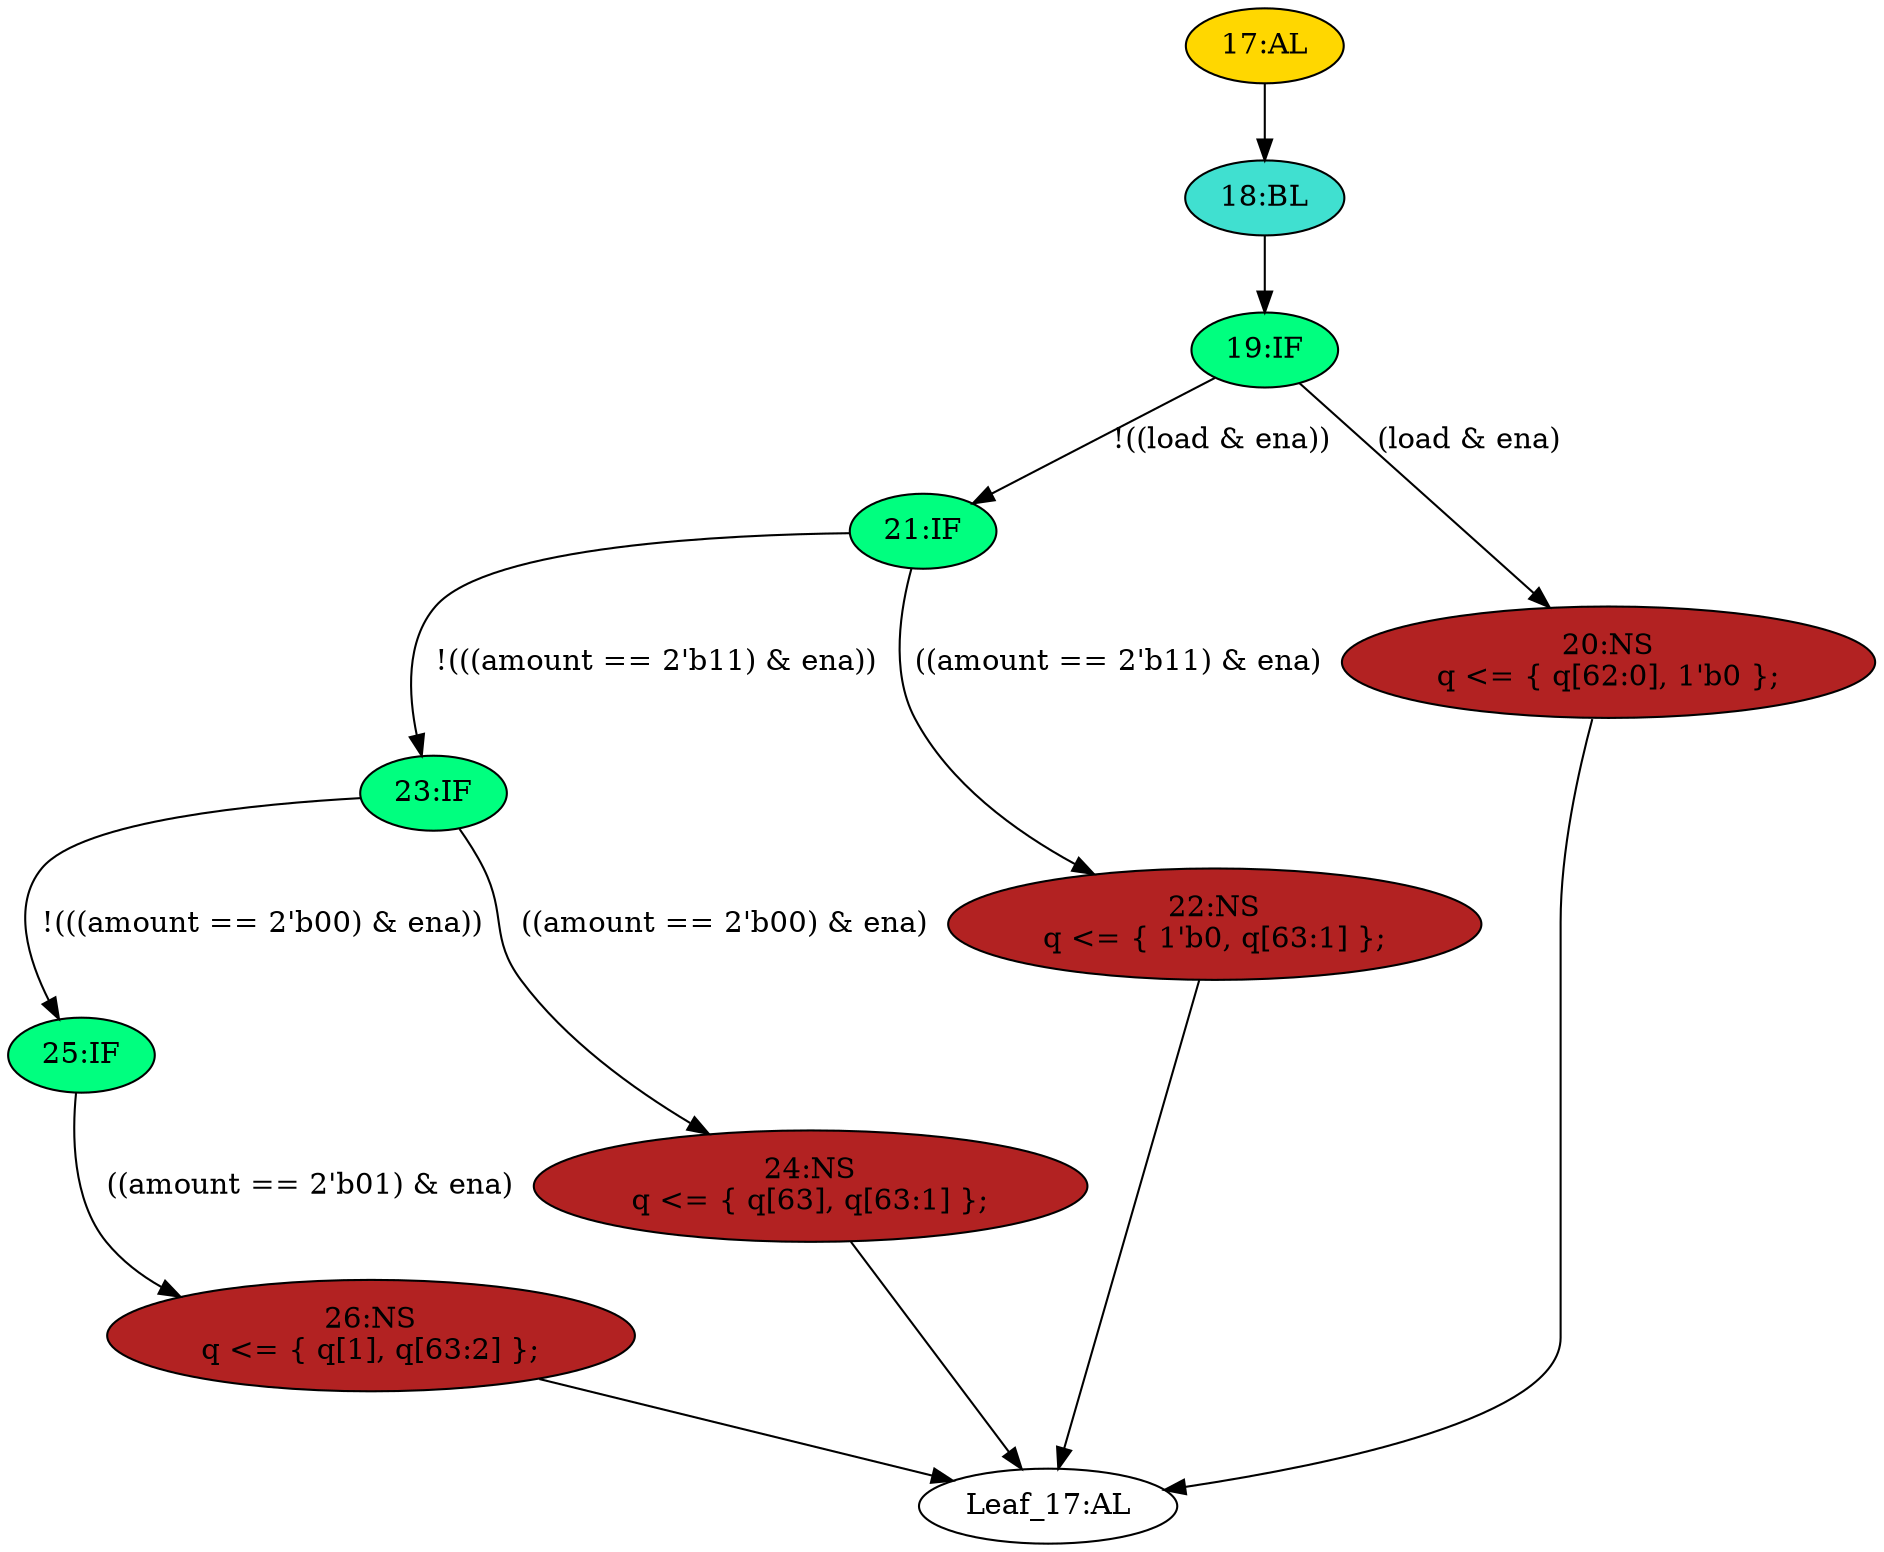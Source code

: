 strict digraph "" {
	node [label="\N"];
	"17:AL"	[ast="<pyverilog.vparser.ast.Always object at 0x7f7407b6ecd0>",
		clk_sens=True,
		fillcolor=gold,
		label="17:AL",
		sens="['clk']",
		statements="[]",
		style=filled,
		typ=Always,
		use_var="['load', 'ena', 'amount', 'q']"];
	"18:BL"	[ast="<pyverilog.vparser.ast.Block object at 0x7f7407b6ee90>",
		fillcolor=turquoise,
		label="18:BL",
		statements="[]",
		style=filled,
		typ=Block];
	"17:AL" -> "18:BL"	[cond="[]",
		lineno=None];
	"23:IF"	[ast="<pyverilog.vparser.ast.IfStatement object at 0x7f7407b6ef90>",
		fillcolor=springgreen,
		label="23:IF",
		statements="[]",
		style=filled,
		typ=IfStatement];
	"25:IF"	[ast="<pyverilog.vparser.ast.IfStatement object at 0x7f7407b6efd0>",
		fillcolor=springgreen,
		label="25:IF",
		statements="[]",
		style=filled,
		typ=IfStatement];
	"23:IF" -> "25:IF"	[cond="['amount', 'ena']",
		label="!(((amount == 2'b00) & ena))",
		lineno=23];
	"24:NS"	[ast="<pyverilog.vparser.ast.NonblockingSubstitution object at 0x7f74076a8510>",
		fillcolor=firebrick,
		label="24:NS
q <= { q[63], q[63:1] };",
		statements="[<pyverilog.vparser.ast.NonblockingSubstitution object at 0x7f74076a8510>]",
		style=filled,
		typ=NonblockingSubstitution];
	"23:IF" -> "24:NS"	[cond="['amount', 'ena']",
		label="((amount == 2'b00) & ena)",
		lineno=23];
	"19:IF"	[ast="<pyverilog.vparser.ast.IfStatement object at 0x7f7407b6eed0>",
		fillcolor=springgreen,
		label="19:IF",
		statements="[]",
		style=filled,
		typ=IfStatement];
	"21:IF"	[ast="<pyverilog.vparser.ast.IfStatement object at 0x7f7407b6ef50>",
		fillcolor=springgreen,
		label="21:IF",
		statements="[]",
		style=filled,
		typ=IfStatement];
	"19:IF" -> "21:IF"	[cond="['load', 'ena']",
		label="!((load & ena))",
		lineno=19];
	"20:NS"	[ast="<pyverilog.vparser.ast.NonblockingSubstitution object at 0x7f74076a8d10>",
		fillcolor=firebrick,
		label="20:NS
q <= { q[62:0], 1'b0 };",
		statements="[<pyverilog.vparser.ast.NonblockingSubstitution object at 0x7f74076a8d10>]",
		style=filled,
		typ=NonblockingSubstitution];
	"19:IF" -> "20:NS"	[cond="['load', 'ena']",
		label="(load & ena)",
		lineno=19];
	"21:IF" -> "23:IF"	[cond="['amount', 'ena']",
		label="!(((amount == 2'b11) & ena))",
		lineno=21];
	"22:NS"	[ast="<pyverilog.vparser.ast.NonblockingSubstitution object at 0x7f74076a8950>",
		fillcolor=firebrick,
		label="22:NS
q <= { 1'b0, q[63:1] };",
		statements="[<pyverilog.vparser.ast.NonblockingSubstitution object at 0x7f74076a8950>]",
		style=filled,
		typ=NonblockingSubstitution];
	"21:IF" -> "22:NS"	[cond="['amount', 'ena']",
		label="((amount == 2'b11) & ena)",
		lineno=21];
	"18:BL" -> "19:IF"	[cond="[]",
		lineno=None];
	"Leaf_17:AL"	[def_var="['q']",
		label="Leaf_17:AL"];
	"22:NS" -> "Leaf_17:AL"	[cond="[]",
		lineno=None];
	"26:NS"	[ast="<pyverilog.vparser.ast.NonblockingSubstitution object at 0x7f74076a8090>",
		fillcolor=firebrick,
		label="26:NS
q <= { q[1], q[63:2] };",
		statements="[<pyverilog.vparser.ast.NonblockingSubstitution object at 0x7f74076a8090>]",
		style=filled,
		typ=NonblockingSubstitution];
	"25:IF" -> "26:NS"	[cond="['amount', 'ena']",
		label="((amount == 2'b01) & ena)",
		lineno=25];
	"20:NS" -> "Leaf_17:AL"	[cond="[]",
		lineno=None];
	"26:NS" -> "Leaf_17:AL"	[cond="[]",
		lineno=None];
	"24:NS" -> "Leaf_17:AL"	[cond="[]",
		lineno=None];
}

